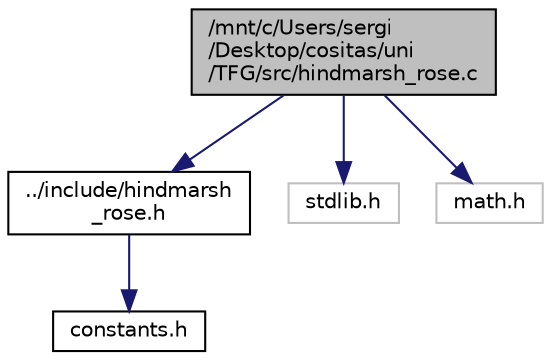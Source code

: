 digraph "/mnt/c/Users/sergi/Desktop/cositas/uni/TFG/src/hindmarsh_rose.c"
{
 // LATEX_PDF_SIZE
  edge [fontname="Helvetica",fontsize="10",labelfontname="Helvetica",labelfontsize="10"];
  node [fontname="Helvetica",fontsize="10",shape=record];
  Node1 [label="/mnt/c/Users/sergi\l/Desktop/cositas/uni\l/TFG/src/hindmarsh_rose.c",height=0.2,width=0.4,color="black", fillcolor="grey75", style="filled", fontcolor="black",tooltip="Implementation file in c of the functions for Hindmarsh-Rose model."];
  Node1 -> Node2 [color="midnightblue",fontsize="10",style="solid",fontname="Helvetica"];
  Node2 [label="../include/hindmarsh\l_rose.h",height=0.2,width=0.4,color="black", fillcolor="white", style="filled",URL="$hindmarsh__rose_8h.html",tooltip="Definition file for the c functions."];
  Node2 -> Node3 [color="midnightblue",fontsize="10",style="solid",fontname="Helvetica"];
  Node3 [label="constants.h",height=0.2,width=0.4,color="black", fillcolor="white", style="filled",URL="$constants_8h.html",tooltip="Definition file for constants used in the code."];
  Node1 -> Node4 [color="midnightblue",fontsize="10",style="solid",fontname="Helvetica"];
  Node4 [label="stdlib.h",height=0.2,width=0.4,color="grey75", fillcolor="white", style="filled",tooltip=" "];
  Node1 -> Node5 [color="midnightblue",fontsize="10",style="solid",fontname="Helvetica"];
  Node5 [label="math.h",height=0.2,width=0.4,color="grey75", fillcolor="white", style="filled",tooltip=" "];
}
